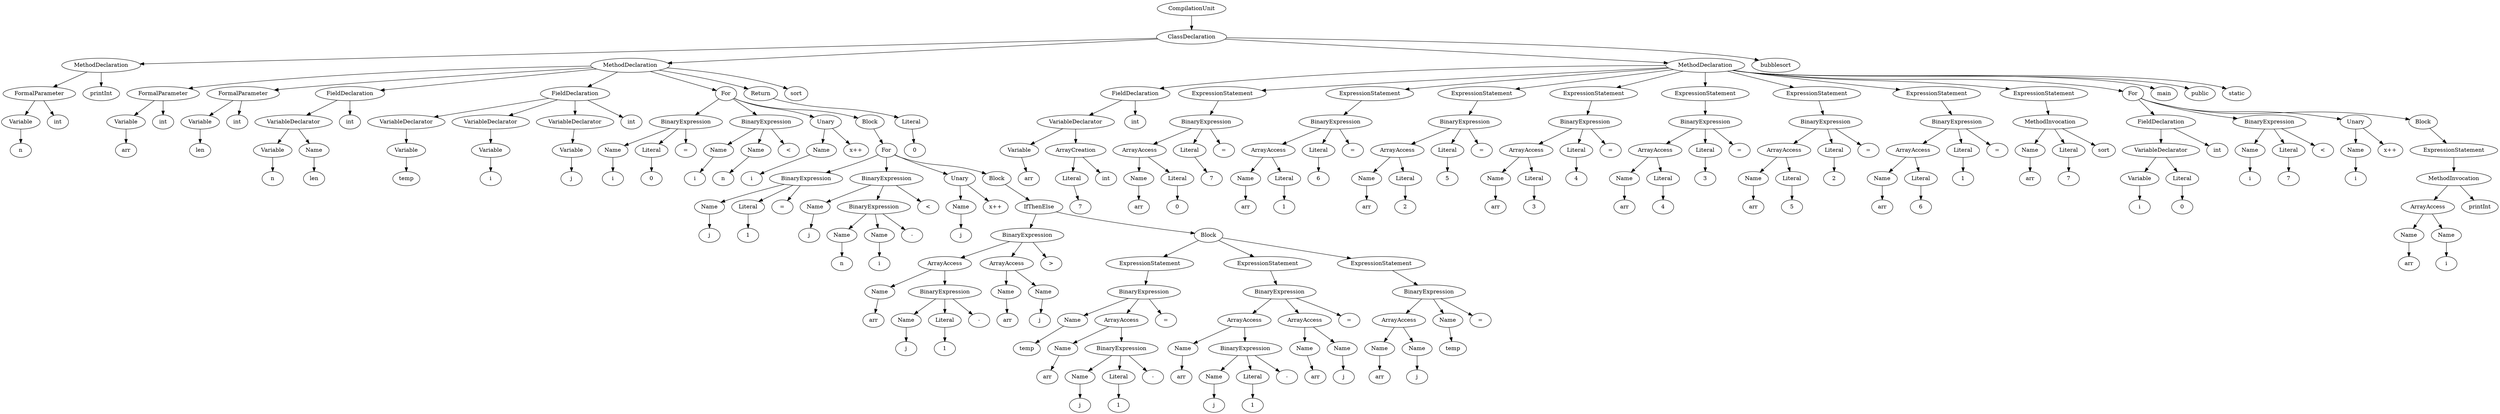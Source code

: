 digraph G {
	graph [bb="0,0,5511,1044"];
	node [label="\N"];
	1	 [height=0.5,
		label=Variable,
		pos="40.946,738",
		width=1.1374];
	2	 [height=0.5,
		label=n,
		pos="40.946,666",
		width=0.75];
	1 -> 2	 [pos="e,40.946,684.41 40.946,719.83 40.946,712.13 40.946,702.97 40.946,694.42"];
	3	 [height=0.5,
		label=FormalParameter,
		pos="86.946,810",
		width=2.022];
	3 -> 1	 [pos="e,52.028,755.34 75.576,792.2 70.132,783.68 63.509,773.31 57.518,763.94"];
	4	 [height=0.5,
		label=int,
		pos="126.95,738",
		width=0.75];
	3 -> 4	 [pos="e,117.54,754.93 97.04,791.83 101.76,783.33 107.47,773.06 112.63,763.78"];
	5	 [height=0.5,
		label=MethodDeclaration,
		pos="214.95,882",
		width=2.2026];
	5 -> 3	 [pos="e,116.47,826.61 185.26,865.3 167.41,855.26 144.5,842.37 125.29,831.57"];
	6	 [height=0.5,
		label=printInt,
		pos="214.95,810",
		width=1.0291];
	5 -> 6	 [pos="e,214.95,828.41 214.95,863.83 214.95,856.13 214.95,846.97 214.95,838.42"];
	7	 [height=0.5,
		label=Variable,
		pos="252.95,738",
		width=1.1374];
	8	 [height=0.5,
		label=arr,
		pos="252.95,666",
		width=0.75];
	7 -> 8	 [pos="e,252.95,684.41 252.95,719.83 252.95,712.13 252.95,702.97 252.95,694.42"];
	9	 [height=0.5,
		label=FormalParameter,
		pos="342.95,810",
		width=2.022];
	9 -> 7	 [pos="e,272.69,753.8 321.16,792.57 309.04,782.88 293.83,770.7 280.84,760.32"];
	10	 [height=0.5,
		label=int,
		pos="338.95,738",
		width=0.75];
	9 -> 10	 [pos="e,339.97,756.41 341.94,791.83 341.51,784.13 341,774.97 340.53,766.42"];
	11	 [height=0.5,
		label=Variable,
		pos="424.95,738",
		width=1.1374];
	12	 [height=0.5,
		label=len,
		pos="424.95,666",
		width=0.75];
	11 -> 12	 [pos="e,424.95,684.41 424.95,719.83 424.95,712.13 424.95,702.97 424.95,694.42"];
	13	 [height=0.5,
		label=FormalParameter,
		pos="510.95,810",
		width=2.022];
	13 -> 11	 [pos="e,444.1,754.04 490.13,792.57 478.63,782.94 464.21,770.88 451.87,760.54"];
	14	 [height=0.5,
		label=int,
		pos="510.95,738",
		width=0.75];
	13 -> 14	 [pos="e,510.95,756.41 510.95,791.83 510.95,784.13 510.95,774.97 510.95,766.42"];
	15	 [height=0.5,
		label=Variable,
		pos="588.95,666",
		width=1.1374];
	16	 [height=0.5,
		label=n,
		pos="588.95,594",
		width=0.75];
	15 -> 16	 [pos="e,588.95,612.41 588.95,647.83 588.95,640.13 588.95,630.97 588.95,622.42"];
	17	 [height=0.5,
		label=Name,
		pos="679.95,666",
		width=0.9027];
	18	 [height=0.5,
		label=len,
		pos="679.95,594",
		width=0.75];
	17 -> 18	 [pos="e,679.95,612.41 679.95,647.83 679.95,640.13 679.95,630.97 679.95,622.42"];
	19	 [height=0.5,
		label=VariableDeclarator,
		pos="633.95,738",
		width=2.1665];
	19 -> 15	 [pos="e,599.83,683.42 622.59,719.83 617.3,711.37 610.92,701.15 605.13,691.9"];
	19 -> 17	 [pos="e,668.82,683.42 645.55,719.83 650.96,711.37 657.49,701.15 663.4,691.9"];
	20	 [height=0.5,
		label=FieldDeclaration,
		pos="756.95,810",
		width=1.9318];
	20 -> 19	 [pos="e,662.89,754.94 728.73,793.48 711.78,783.56 690.02,770.82 671.61,760.05"];
	21	 [height=0.5,
		label=int,
		pos="756.95,738",
		width=0.75];
	20 -> 21	 [pos="e,756.95,756.41 756.95,791.83 756.95,784.13 756.95,774.97 756.95,766.42"];
	22	 [height=0.5,
		label=Variable,
		pos="879.95,666",
		width=1.1374];
	23	 [height=0.5,
		label=temp,
		pos="879.95,594",
		width=0.79437];
	22 -> 23	 [pos="e,879.95,612.41 879.95,647.83 879.95,640.13 879.95,630.97 879.95,622.42"];
	24	 [height=0.5,
		label=VariableDeclarator,
		pos="879.95,738",
		width=2.1665];
	24 -> 22	 [pos="e,879.95,684.41 879.95,719.83 879.95,712.13 879.95,702.97 879.95,694.42"];
	25	 [height=0.5,
		label=Variable,
		pos="1053.9,666",
		width=1.1374];
	26	 [height=0.5,
		label=i,
		pos="1053.9,594",
		width=0.75];
	25 -> 26	 [pos="e,1053.9,612.41 1053.9,647.83 1053.9,640.13 1053.9,630.97 1053.9,622.42"];
	27	 [height=0.5,
		label=VariableDeclarator,
		pos="1053.9,738",
		width=2.1665];
	27 -> 25	 [pos="e,1053.9,684.41 1053.9,719.83 1053.9,712.13 1053.9,702.97 1053.9,694.42"];
	28	 [height=0.5,
		label=Variable,
		pos="1200.9,666",
		width=1.1374];
	29	 [height=0.5,
		label=j,
		pos="1200.9,594",
		width=0.75];
	28 -> 29	 [pos="e,1200.9,612.41 1200.9,647.83 1200.9,640.13 1200.9,630.97 1200.9,622.42"];
	30	 [height=0.5,
		label=VariableDeclarator,
		pos="1227.9,738",
		width=2.1665];
	30 -> 28	 [pos="e,1207.7,683.91 1221.1,719.83 1218.1,711.84 1214.6,702.28 1211.2,693.45"];
	31	 [height=0.5,
		label=FieldDeclaration,
		pos="1227.9,810",
		width=1.9318];
	31 -> 24	 [pos="e,938.29,750.07 1173.6,798.75 1112.7,786.17 1014.1,765.76 948.18,752.12"];
	31 -> 27	 [pos="e,1092,753.75 1191,794.73 1164.9,783.9 1129.5,769.28 1101.3,757.59"];
	31 -> 30	 [pos="e,1227.9,756.41 1227.9,791.83 1227.9,784.13 1227.9,774.97 1227.9,766.42"];
	32	 [height=0.5,
		label=int,
		pos="1350.9,738",
		width=0.75];
	31 -> 32	 [pos="e,1330.5,749.95 1256.2,793.48 1275.8,781.96 1302,766.63 1321.9,755"];
	33	 [height=0.5,
		label=Name,
		pos="1291.9,666",
		width=0.9027];
	34	 [height=0.5,
		label=i,
		pos="1291.9,594",
		width=0.75];
	33 -> 34	 [pos="e,1291.9,612.41 1291.9,647.83 1291.9,640.13 1291.9,630.97 1291.9,622.42"];
	35	 [height=0.5,
		label=Literal,
		pos="1376.9,666",
		width=0.95686];
	36	 [height=0.5,
		label=0,
		pos="1376.9,594",
		width=0.75];
	35 -> 36	 [pos="e,1376.9,612.41 1376.9,647.83 1376.9,640.13 1376.9,630.97 1376.9,622.42"];
	37	 [height=0.5,
		label=BinaryExpression,
		pos="1468.9,738",
		width=2.0401];
	37 -> 33	 [pos="e,1317.7,677.14 1429.9,722.65 1402.8,711.98 1366.1,697.33 1333.9,684 1331.7,683.08 1329.4,682.12 1327.1,681.15"];
	37 -> 35	 [pos="e,1396.2,681.07 1446.7,720.57 1433.9,710.58 1417.8,697.95 1404.2,687.36"];
	38	 [height=0.5,
		label="=",
		pos="1455.9,666",
		width=0.75];
	37 -> 38	 [pos="e,1459.2,683.91 1465.7,719.83 1464.3,712.01 1462.6,702.69 1461,694.02"];
	39	 [height=0.5,
		label=Name,
		pos="1532.9,666",
		width=0.9027];
	40	 [height=0.5,
		label=i,
		pos="1491.9,594",
		width=0.75];
	39 -> 40	 [pos="e,1501.8,611.27 1523,648.57 1518.1,639.99 1512.1,629.48 1506.7,619.97"];
	41	 [height=0.5,
		label=Name,
		pos="1615.9,666",
		width=0.9027];
	42	 [height=0.5,
		label=n,
		pos="1563.9,594",
		width=0.75];
	41 -> 42	 [pos="e,1575.8,610.44 1603.6,648.94 1597.1,639.93 1589,628.72 1581.8,618.77"];
	43	 [height=0.5,
		label=BinaryExpression,
		pos="1633.9,738",
		width=2.0401];
	43 -> 39	 [pos="e,1553,680.27 1610,720.94 1595.5,710.58 1576.8,697.29 1561.5,686.38"];
	43 -> 41	 [pos="e,1620.4,683.91 1629.4,719.83 1627.4,711.93 1625.1,702.49 1622.9,693.74"];
	44	 [height=0.5,
		label="<",
		pos="1692.9,666",
		width=0.75];
	43 -> 44	 [pos="e,1679.7,682.12 1648.5,720.2 1656,711.09 1665.2,699.87 1673.3,690.01"];
	45	 [height=0.5,
		label=Name,
		pos="1769.9,666",
		width=0.9027];
	46	 [height=0.5,
		label=i,
		pos="1635.9,594",
		width=0.75];
	45 -> 46	 [pos="e,1657.3,605.45 1746.6,653.46 1724.3,641.45 1690.5,623.29 1666.1,610.19"];
	47	 [height=0.5,
		label=Unary,
		pos="1769.9,738",
		width=0.9027];
	47 -> 45	 [pos="e,1769.9,684.41 1769.9,719.83 1769.9,712.13 1769.9,702.97 1769.9,694.42"];
	48	 [height=0.5,
		label="x++",
		pos="1846.9,666",
		width=0.75];
	47 -> 48	 [pos="e,1831.1,680.85 1786.7,722.38 1797.5,712.27 1811.7,698.96 1823.6,687.81"];
	49	 [height=0.5,
		label=Name,
		pos="1535.9,522",
		width=0.9027];
	50	 [height=0.5,
		label=j,
		pos="1535.9,450",
		width=0.75];
	49 -> 50	 [pos="e,1535.9,468.41 1535.9,503.83 1535.9,496.13 1535.9,486.97 1535.9,478.42"];
	51	 [height=0.5,
		label=Literal,
		pos="1620.9,522",
		width=0.95686];
	52	 [height=0.5,
		label=1,
		pos="1620.9,450",
		width=0.75];
	51 -> 52	 [pos="e,1620.9,468.41 1620.9,503.83 1620.9,496.13 1620.9,486.97 1620.9,478.42"];
	53	 [height=0.5,
		label=BinaryExpression,
		pos="1753.9,594",
		width=2.0401];
	53 -> 49	 [pos="e,1561.5,533.48 1704.9,580.49 1669.4,570.31 1620.3,555.51 1577.9,540 1575.7,539.17 1573.4,538.28 1571,537.37"];
	53 -> 51	 [pos="e,1645.1,535.08 1723.4,577.48 1702.7,566.27 1675.4,551.45 1654.1,539.95"];
	54	 [height=0.5,
		label="=",
		pos="1699.9,522",
		width=0.75];
	53 -> 54	 [pos="e,1712,538.12 1740.6,576.2 1733.8,567.18 1725.5,556.1 1718.2,546.31"];
	55	 [height=0.5,
		label=Name,
		pos="1776.9,522",
		width=0.9027];
	56	 [height=0.5,
		label=j,
		pos="1758.9,450",
		width=0.75];
	55 -> 56	 [pos="e,1763.4,467.91 1772.4,503.83 1770.4,495.93 1768.1,486.49 1765.9,477.74"];
	57	 [height=0.5,
		label=Name,
		pos="1835.9,450",
		width=0.9027];
	58	 [height=0.5,
		label=n,
		pos="1835.9,378",
		width=0.75];
	57 -> 58	 [pos="e,1835.9,396.41 1835.9,431.83 1835.9,424.13 1835.9,414.97 1835.9,406.42"];
	59	 [height=0.5,
		label=Name,
		pos="1918.9,450",
		width=0.9027];
	60	 [height=0.5,
		label=i,
		pos="1918.9,378",
		width=0.75];
	59 -> 60	 [pos="e,1918.9,396.41 1918.9,431.83 1918.9,424.13 1918.9,414.97 1918.9,406.42"];
	61	 [height=0.5,
		label=BinaryExpression,
		pos="1900.9,522",
		width=2.0401];
	61 -> 57	 [pos="e,1850.5,466.12 1884.9,504.2 1876.6,495 1866.3,483.65 1857.4,473.71"];
	61 -> 59	 [pos="e,1914.5,467.91 1905.5,503.83 1907.5,495.93 1909.8,486.49 1912,477.74"];
	62	 [height=0.5,
		label="-",
		pos="1995.9,450",
		width=0.75];
	61 -> 62	 [pos="e,1977.9,463.67 1923.9,504.57 1937.8,494.06 1955.5,480.65 1969.9,469.75"];
	63	 [height=0.5,
		label=BinaryExpression,
		pos="1918.9,594",
		width=2.0401];
	63 -> 55	 [pos="e,1801.1,534.24 1886.7,577.66 1863.9,566.07 1833.2,550.54 1810.2,538.84"];
	63 -> 61	 [pos="e,1905.5,540.41 1914.4,575.83 1912.5,568.05 1910.1,558.77 1908,550.13"];
	64	 [height=0.5,
		label="<",
		pos="2018.9,522",
		width=0.75];
	63 -> 64	 [pos="e,2000.4,535.34 1942.6,576.94 1957.6,566.2 1976.8,552.32 1992.3,541.2"];
	65	 [height=0.5,
		label=Name,
		pos="2095.9,522",
		width=0.9027];
	66	 [height=0.5,
		label=j,
		pos="2095.9,450",
		width=0.75];
	65 -> 66	 [pos="e,2095.9,468.41 2095.9,503.83 2095.9,496.13 2095.9,486.97 2095.9,478.42"];
	67	 [height=0.5,
		label=Unary,
		pos="2077.9,594",
		width=0.9027];
	67 -> 65	 [pos="e,2091.5,539.91 2082.5,575.83 2084.5,567.93 2086.8,558.49 2089,549.74"];
	68	 [height=0.5,
		label="x++",
		pos="2172.9,522",
		width=0.75];
	67 -> 68	 [pos="e,2155,535.57 2097.2,579.43 2111.4,568.61 2131.1,553.74 2146.8,541.84"];
	69	 [height=0.5,
		label=Name,
		pos="1891.9,306",
		width=0.9027];
	70	 [height=0.5,
		label=arr,
		pos="1872.9,234",
		width=0.75];
	69 -> 70	 [pos="e,1877.7,251.91 1887.2,287.83 1885.1,279.93 1882.6,270.49 1880.3,261.74"];
	71	 [height=0.5,
		label=Name,
		pos="1949.9,234",
		width=0.9027];
	72	 [height=0.5,
		label=j,
		pos="1949.9,162",
		width=0.75];
	71 -> 72	 [pos="e,1949.9,180.41 1949.9,215.83 1949.9,208.13 1949.9,198.97 1949.9,190.42"];
	73	 [height=0.5,
		label=Literal,
		pos="2034.9,234",
		width=0.95686];
	74	 [height=0.5,
		label=1,
		pos="2034.9,162",
		width=0.75];
	73 -> 74	 [pos="e,2034.9,180.41 2034.9,215.83 2034.9,208.13 2034.9,198.97 2034.9,190.42"];
	75	 [height=0.5,
		label=BinaryExpression,
		pos="2034.9,306",
		width=2.0401];
	75 -> 71	 [pos="e,1967.7,249.07 2014.4,288.57 2002.7,278.67 1987.9,266.19 1975.5,255.66"];
	75 -> 73	 [pos="e,2034.9,252.41 2034.9,287.83 2034.9,280.13 2034.9,270.97 2034.9,262.42"];
	76	 [height=0.5,
		label="-",
		pos="2113.9,234",
		width=0.75];
	75 -> 76	 [pos="e,2097.9,248.6 2054.1,288.57 2065,278.63 2078.7,266.09 2090.3,255.53"];
	77	 [height=0.5,
		label=ArrayAccess,
		pos="2034.9,378",
		width=1.5526];
	77 -> 69	 [pos="e,1916.1,318.15 2004.6,362.73 1981.3,351 1949.2,334.8 1925.2,322.72"];
	77 -> 75	 [pos="e,2034.9,324.41 2034.9,359.83 2034.9,352.13 2034.9,342.97 2034.9,334.42"];
	78	 [height=0.5,
		label=Name,
		pos="2182.9,306",
		width=0.9027];
	79	 [height=0.5,
		label=arr,
		pos="2185.9,234",
		width=0.75];
	78 -> 79	 [pos="e,2185.2,252.41 2183.7,287.83 2184,280.13 2184.4,270.97 2184.8,262.42"];
	80	 [height=0.5,
		label=Name,
		pos="2265.9,306",
		width=0.9027];
	81	 [height=0.5,
		label=j,
		pos="2262.9,234",
		width=0.75];
	80 -> 81	 [pos="e,2263.7,252.41 2265.2,287.83 2264.9,280.13 2264.5,270.97 2264.1,262.42"];
	82	 [height=0.5,
		label=ArrayAccess,
		pos="2193.9,378",
		width=1.5526];
	82 -> 78	 [pos="e,2185.8,324.41 2191.2,359.83 2190,352.13 2188.6,342.97 2187.3,334.42"];
	82 -> 80	 [pos="e,2250.2,321.8 2211.4,360.57 2220.9,351.06 2232.8,339.17 2243,328.91"];
	83	 [height=0.5,
		label=BinaryExpression,
		pos="2244.9,450",
		width=2.0401];
	83 -> 77	 [pos="e,2073.4,391.18 2202.2,435.34 2167.7,423.5 2119.1,406.85 2083.2,394.53"];
	83 -> 82	 [pos="e,2206.4,395.59 2232.3,432.2 2226.3,423.66 2218.9,413.26 2212.3,403.86"];
	84	 [height=0.5,
		label=">",
		pos="2294.9,378",
		width=0.75];
	83 -> 84	 [pos="e,2283.4,394.61 2257.3,432.2 2263.4,423.4 2270.9,412.63 2277.6,403.02"];
	85	 [height=0.5,
		label=Name,
		pos="2339.9,234",
		width=0.9027];
	86	 [height=0.5,
		label=temp,
		pos="2242.9,162",
		width=0.79437];
	85 -> 86	 [pos="e,2261.6,175.82 2320.3,219.43 2305.8,208.68 2286,193.93 2270,182.06"];
	87	 [height=0.5,
		label=Name,
		pos="2321.9,162",
		width=0.9027];
	88	 [height=0.5,
		label=arr,
		pos="2270.9,90",
		width=0.75];
	87 -> 88	 [pos="e,2282.6,106.44 2309.9,144.94 2303.5,135.93 2295.5,124.72 2288.5,114.77"];
	89	 [height=0.5,
		label=Name,
		pos="2347.9,90",
		width=0.9027];
	90	 [height=0.5,
		label=j,
		pos="2347.9,18",
		width=0.75];
	89 -> 90	 [pos="e,2347.9,36.413 2347.9,71.831 2347.9,64.131 2347.9,54.974 2347.9,46.417"];
	91	 [height=0.5,
		label=Literal,
		pos="2432.9,90",
		width=0.95686];
	92	 [height=0.5,
		label=1,
		pos="2432.9,18",
		width=0.75];
	91 -> 92	 [pos="e,2432.9,36.413 2432.9,71.831 2432.9,64.131 2432.9,54.974 2432.9,46.417"];
	93	 [height=0.5,
		label=BinaryExpression,
		pos="2445.9,162",
		width=2.0401];
	93 -> 89	 [pos="e,2367.8,104.6 2422.2,144.57 2408.3,134.34 2390.6,121.36 2376,110.62"];
	93 -> 91	 [pos="e,2436.3,108.41 2442.7,143.83 2441.3,136.13 2439.6,126.97 2438.1,118.42"];
	94	 [height=0.5,
		label="-",
		pos="2511.9,90",
		width=0.75];
	93 -> 94	 [pos="e,2497.6,105.64 2462.3,144.2 2470.8,134.87 2481.4,123.32 2490.6,113.29"];
	95	 [height=0.5,
		label=ArrayAccess,
		pos="2445.9,234",
		width=1.5526];
	95 -> 87	 [pos="e,2344.5,175.11 2418.7,218.2 2399.4,207 2373.5,191.94 2353.3,180.23"];
	95 -> 93	 [pos="e,2445.9,180.41 2445.9,215.83 2445.9,208.13 2445.9,198.97 2445.9,190.42"];
	96	 [height=0.5,
		label=BinaryExpression,
		pos="2477.9,306",
		width=2.0401];
	96 -> 85	 [pos="e,2363.8,246.46 2446.6,289.66 2424.6,278.19 2395.3,262.88 2372.9,251.21"];
	96 -> 95	 [pos="e,2453.9,251.91 2469.9,287.83 2466.3,279.75 2462,270.08 2458,261.17"];
	97	 [height=0.5,
		label="=",
		pos="2546.9,234",
		width=0.75];
	96 -> 97	 [pos="e,2532,249.64 2495,288.2 2504,278.78 2515.2,267.1 2524.9,256.99"];
	98	 [height=0.5,
		label=ExpressionStatement,
		pos="2541.9,378",
		width=2.3651];
	98 -> 96	 [pos="e,2493.6,323.59 2526.1,360.2 2518.4,351.48 2508.9,340.83 2500.4,331.28"];
	99	 [height=0.5,
		label=Name,
		pos="2602.9,162",
		width=0.9027];
	100	 [height=0.5,
		label=arr,
		pos="2583.9,90",
		width=0.75];
	99 -> 100	 [pos="e,2588.7,107.91 2598.2,143.83 2596.1,135.93 2593.6,126.49 2591.3,117.74"];
	101	 [height=0.5,
		label=Name,
		pos="2660.9,90",
		width=0.9027];
	102	 [height=0.5,
		label=j,
		pos="2660.9,18",
		width=0.75];
	101 -> 102	 [pos="e,2660.9,36.413 2660.9,71.831 2660.9,64.131 2660.9,54.974 2660.9,46.417"];
	103	 [height=0.5,
		label=Literal,
		pos="2745.9,90",
		width=0.95686];
	104	 [height=0.5,
		label=1,
		pos="2745.9,18",
		width=0.75];
	103 -> 104	 [pos="e,2745.9,36.413 2745.9,71.831 2745.9,64.131 2745.9,54.974 2745.9,46.417"];
	105	 [height=0.5,
		label=BinaryExpression,
		pos="2745.9,162",
		width=2.0401];
	105 -> 101	 [pos="e,2678.7,105.07 2725.4,144.57 2713.7,134.67 2698.9,122.19 2686.5,111.66"];
	105 -> 103	 [pos="e,2745.9,108.41 2745.9,143.83 2745.9,136.13 2745.9,126.97 2745.9,118.42"];
	106	 [height=0.5,
		label="-",
		pos="2824.9,90",
		width=0.75];
	105 -> 106	 [pos="e,2808.9,104.6 2765.1,144.57 2776,134.63 2789.7,122.09 2801.3,111.53"];
	107	 [height=0.5,
		label=ArrayAccess,
		pos="2745.9,234",
		width=1.5526];
	107 -> 99	 [pos="e,2627.1,174.15 2715.6,218.73 2692.3,207 2660.2,190.8 2636.2,178.72"];
	107 -> 105	 [pos="e,2745.9,180.41 2745.9,215.83 2745.9,208.13 2745.9,198.97 2745.9,190.42"];
	108	 [height=0.5,
		label=Name,
		pos="2875.9,162",
		width=0.9027];
	109	 [height=0.5,
		label=arr,
		pos="2896.9,90",
		width=0.75];
	108 -> 109	 [pos="e,2891.7,107.84 2881.1,144.2 2883.5,136.15 2886.3,126.46 2888.9,117.51"];
	110	 [height=0.5,
		label=Name,
		pos="2958.9,162",
		width=0.9027];
	111	 [height=0.5,
		label=j,
		pos="2968.9,90",
		width=0.75];
	110 -> 111	 [pos="e,2966.4,108.41 2961.5,143.83 2962.5,136.13 2963.8,126.97 2965,118.42"];
	112	 [height=0.5,
		label=ArrayAccess,
		pos="2875.9,234",
		width=1.5526];
	112 -> 108	 [pos="e,2875.9,180.41 2875.9,215.83 2875.9,208.13 2875.9,198.97 2875.9,190.42"];
	112 -> 110	 [pos="e,2941.4,177.23 2895.6,216.94 2907,207.04 2921.5,194.48 2933.7,183.87"];
	113	 [height=0.5,
		label=BinaryExpression,
		pos="2866.9,306",
		width=2.0401];
	113 -> 107	 [pos="e,2772.6,249.87 2838.9,289.3 2821.7,279.09 2799.6,265.94 2781.3,255.02"];
	113 -> 112	 [pos="e,2873.6,252.41 2869.2,287.83 2870.2,280.13 2871.3,270.97 2872.4,262.42"];
	114	 [height=0.5,
		label="=",
		pos="2976.9,234",
		width=0.75];
	113 -> 114	 [pos="e,2957.5,246.72 2892.7,289.12 2909.6,278.08 2931.6,263.65 2948.9,252.33"];
	115	 [height=0.5,
		label=ExpressionStatement,
		pos="2739.9,378",
		width=2.3651];
	115 -> 113	 [pos="e,2837.8,322.53 2769.7,361.12 2787.4,351.07 2810.1,338.23 2829.1,327.46"];
	116	 [height=0.5,
		label=Name,
		pos="3041.9,162",
		width=0.9027];
	117	 [height=0.5,
		label=arr,
		pos="3041.9,90",
		width=0.75];
	116 -> 117	 [pos="e,3041.9,108.41 3041.9,143.83 3041.9,136.13 3041.9,126.97 3041.9,118.42"];
	118	 [height=0.5,
		label=Name,
		pos="3124.9,162",
		width=0.9027];
	119	 [height=0.5,
		label=j,
		pos="3124.9,90",
		width=0.75];
	118 -> 119	 [pos="e,3124.9,108.41 3124.9,143.83 3124.9,136.13 3124.9,126.97 3124.9,118.42"];
	120	 [height=0.5,
		label=ArrayAccess,
		pos="3087.9,234",
		width=1.5526];
	120 -> 116	 [pos="e,3052.9,179.1 3076.6,216.2 3071.1,207.62 3064.4,197.16 3058.4,187.73"];
	120 -> 118	 [pos="e,3116,179.34 3097.1,216.2 3101.4,207.86 3106.6,197.74 3111.3,188.52"];
	121	 [height=0.5,
		label=Name,
		pos="3193.9,234",
		width=0.9027];
	122	 [height=0.5,
		label=temp,
		pos="3203.9,162",
		width=0.79437];
	121 -> 122	 [pos="e,3201.4,180.41 3196.5,215.83 3197.5,208.13 3198.8,198.97 3200,190.42"];
	123	 [height=0.5,
		label=BinaryExpression,
		pos="3140.9,306",
		width=2.0401];
	123 -> 120	 [pos="e,3100.9,251.59 3127.8,288.2 3121.6,279.66 3113.9,269.26 3107,259.86"];
	123 -> 121	 [pos="e,3181.4,251.1 3154,288.2 3160.4,279.53 3168.2,268.95 3175.2,259.44"];
	124	 [height=0.5,
		label="=",
		pos="3270.9,234",
		width=0.75];
	123 -> 124	 [pos="e,3250.2,245.51 3170.8,289.48 3191.9,277.76 3220.2,262.11 3241.3,250.41"];
	125	 [height=0.5,
		label=ExpressionStatement,
		pos="3065.9,378",
		width=2.3651];
	125 -> 123	 [pos="e,3122.6,323.59 3084.5,360.2 3093.7,351.31 3105.1,340.4 3115.2,330.71"];
	126	 [height=0.5,
		label=Block,
		pos="2581.9,450",
		width=0.88464];
	126 -> 98	 [pos="e,2552,396.02 2572.3,432.57 2567.7,424.27 2562,414.15 2556.9,404.89"];
	126 -> 115	 [pos="e,2703.9,394.44 2607,438.59 2630.4,427.9 2666,411.68 2694.5,398.71"];
	126 -> 125	 [pos="e,2996,388.41 2613,445.39 2687.2,434.34 2877.1,406.09 2986,389.89"];
	127	 [height=0.5,
		label=IfThenElse,
		pos="2267.9,522",
		width=1.3902];
	127 -> 83	 [pos="e,2250.8,468.41 2262.1,503.83 2259.7,496.05 2256.7,486.77 2253.9,478.13"];
	127 -> 126	 [pos="e,2551.5,455.55 2305.6,509.98 2312.6,507.88 2320,505.79 2326.9,504 2402.2,484.6 2491.2,466.94 2541.7,457.4"];
	128	 [height=0.5,
		label=Block,
		pos="2159.9,594",
		width=0.88464];
	128 -> 127	 [pos="e,2244.2,537.85 2180.8,580.12 2196.4,569.72 2218,555.31 2235.8,543.44"];
	129	 [height=0.5,
		label=For,
		pos="1918.9,666",
		width=0.75];
	129 -> 53	 [pos="e,1792.6,609.4 1897.4,654.91 1892.6,652.57 1887.6,650.16 1882.9,648 1856.5,635.85 1826.4,623.22 1802,613.23"];
	129 -> 63	 [pos="e,1918.9,612.41 1918.9,647.83 1918.9,640.13 1918.9,630.97 1918.9,622.42"];
	129 -> 67	 [pos="e,2051.9,605 1940.6,654.97 1945.3,652.63 1950.3,650.2 1954.9,648 1984.2,634.27 2017.8,619.58 2042.5,608.99"];
	129 -> 128	 [pos="e,2135.5,605.66 1939.9,654.44 1944.7,652.08 1949.9,649.77 1954.9,648 2025.3,623.12 2048,635.11 2118.9,612 2121.3,611.22 2123.8,610.35 \
2126.2,609.42"];
	130	 [height=0.5,
		label=Block,
		pos="1878.9,738",
		width=0.88464];
	130 -> 129	 [pos="e,1909.4,683.27 1888.6,720.57 1893.3,712.08 1899.1,701.69 1904.4,692.27"];
	131	 [height=0.5,
		label=For,
		pos="1550.9,810",
		width=0.75];
	131 -> 37	 [pos="e,1488.7,755.34 1534.4,795.43 1523.4,785.83 1508.9,773.04 1496.2,761.97"];
	131 -> 43	 [pos="e,1614,755.34 1567.7,795.43 1578.8,785.83 1593.5,773.04 1606.3,761.97"];
	131 -> 47	 [pos="e,1742.3,747.51 1572,798.65 1576.8,796.27 1582,793.91 1586.9,792 1642.5,770.59 1659,773.42 1715.9,756 1721.3,754.36 1727,752.55 \
1732.5,750.74"];
	131 -> 130	 [pos="e,1850.3,746.26 1571.8,798.23 1576.7,795.88 1581.9,793.63 1586.9,792 1682.9,761.1 1712.3,776.93 1810.9,756 1820.6,753.95 1831,751.4 \
1840.6,748.87"];
	132	 [height=0.5,
		label=Literal,
		pos="1976.9,738",
		width=0.95686];
	133	 [height=0.5,
		label=0,
		pos="1990.9,666",
		width=0.75];
	132 -> 133	 [pos="e,1987.5,683.91 1980.5,719.83 1982,711.93 1983.9,702.49 1985.6,693.74"];
	134	 [height=0.5,
		label=Return,
		pos="1629.9,810",
		width=0.95686];
	134 -> 132	 [pos="e,1948.2,748.07 1656,797.88 1661.5,795.66 1667.3,793.56 1672.9,792 1779.8,762.35 1811.8,780.78 1919.9,756 1925.9,754.63 1932.1,752.94 \
1938.2,751.15"];
	135	 [height=0.5,
		label=MethodDeclaration,
		pos="1347.9,882",
		width=2.2026];
	135 -> 9	 [pos="e,395.95,822.37 1269.6,878.89 1078.2,871.04 590.54,849.54 428.95,828 421.48,827.01 413.7,825.72 406,824.31"];
	135 -> 13	 [pos="e,577.14,817.55 1272.3,876.57 1148.1,867.51 893.32,848.28 677.95,828 648.34,825.21 615.82,821.79 587.41,818.68"];
	135 -> 20	 [pos="e,820.23,817.71 1277.8,873.46 1165.2,859.74 944.99,832.91 830.32,818.94"];
	135 -> 31	 [pos="e,1255.9,826.78 1319.8,865.12 1303.4,855.28 1282.5,842.76 1264.8,832.13"];
	135 -> 131	 [pos="e,1527,818.5 1391,866.73 1428.7,853.36 1482.7,834.19 1517.3,821.92"];
	135 -> 134	 [pos="e,1603.8,821.78 1410.6,870.94 1459.3,861.61 1528.2,846.78 1586.9,828 1589.4,827.22 1591.9,826.37 1594.3,825.46"];
	136	 [height=0.5,
		label=sort,
		pos="1708.9,810",
		width=0.75];
	135 -> 136	 [pos="e,1688.1,821.75 1422.7,875.98 1489.6,869.09 1589.6,855.09 1672.9,828 1674.8,827.38 1676.8,826.68 1678.7,825.92"];
	137	 [height=0.5,
		label=Variable,
		pos="2234.9,666",
		width=1.1374];
	138	 [height=0.5,
		label=arr,
		pos="2236.9,594",
		width=0.75];
	137 -> 138	 [pos="e,2236.4,612.41 2235.5,647.83 2235.7,640.13 2235.9,630.97 2236.2,622.42"];
	139	 [height=0.5,
		label=Literal,
		pos="2321.9,594",
		width=0.95686];
	140	 [height=0.5,
		label=7,
		pos="2362.9,522",
		width=0.75];
	139 -> 140	 [pos="e,2353.1,539.27 2331.9,576.57 2336.8,567.99 2342.7,557.48 2348.2,547.97"];
	141	 [height=0.5,
		label=ArrayCreation,
		pos="2355.9,666",
		width=1.7151];
	141 -> 139	 [pos="e,2330.4,611.91 2347.4,647.83 2343.6,639.75 2339,630.08 2334.8,621.17"];
	142	 [height=0.5,
		label=int,
		pos="2400.9,594",
		width=0.75];
	141 -> 142	 [pos="e,2390.3,611.1 2367.1,648.2 2372.4,639.62 2379,629.16 2384.9,619.73"];
	143	 [height=0.5,
		label=VariableDeclarator,
		pos="2355.9,738",
		width=2.1665];
	143 -> 137	 [pos="e,2259.5,680.58 2327.6,721.12 2309.8,710.55 2286.8,696.87 2268.2,685.79"];
	143 -> 141	 [pos="e,2355.9,684.41 2355.9,719.83 2355.9,712.13 2355.9,702.97 2355.9,694.42"];
	144	 [height=0.5,
		label=FieldDeclaration,
		pos="2491.9,810",
		width=1.9318];
	144 -> 143	 [pos="e,2387.2,754.52 2461.1,793.66 2441.8,783.47 2416.9,770.25 2396.1,759.24"];
	145	 [height=0.5,
		label=int,
		pos="2491.9,738",
		width=0.75];
	144 -> 145	 [pos="e,2491.9,756.41 2491.9,791.83 2491.9,784.13 2491.9,774.97 2491.9,766.42"];
	146	 [height=0.5,
		label=Name,
		pos="2477.9,594",
		width=0.9027];
	147	 [height=0.5,
		label=arr,
		pos="2477.9,522",
		width=0.75];
	146 -> 147	 [pos="e,2477.9,540.41 2477.9,575.83 2477.9,568.13 2477.9,558.97 2477.9,550.42"];
	148	 [height=0.5,
		label=Literal,
		pos="2562.9,594",
		width=0.95686];
	149	 [height=0.5,
		label=0,
		pos="2562.9,522",
		width=0.75];
	148 -> 149	 [pos="e,2562.9,540.41 2562.9,575.83 2562.9,568.13 2562.9,558.97 2562.9,550.42"];
	150	 [height=0.5,
		label=ArrayAccess,
		pos="2491.9,666",
		width=1.5526];
	150 -> 146	 [pos="e,2481.4,611.91 2488.4,647.83 2486.9,639.93 2485,630.49 2483.3,621.74"];
	150 -> 148	 [pos="e,2546.9,610.28 2509.1,648.57 2518.3,639.28 2529.7,627.73 2539.6,617.64"];
	151	 [height=0.5,
		label=Literal,
		pos="2599.9,666",
		width=0.95686];
	152	 [height=0.5,
		label=7,
		pos="2641.9,594",
		width=0.75];
	151 -> 152	 [pos="e,2631.9,611.27 2610.1,648.57 2615.1,639.99 2621.3,629.48 2626.8,619.97"];
	153	 [height=0.5,
		label=BinaryExpression,
		pos="2610.9,738",
		width=2.0401];
	153 -> 150	 [pos="e,2518.6,682.11 2583.3,721.3 2566.7,711.25 2545.4,698.36 2527.6,687.55"];
	153 -> 151	 [pos="e,2602.8,684.41 2608.2,719.83 2607,712.13 2605.6,702.97 2604.3,694.42"];
	154	 [height=0.5,
		label="=",
		pos="2678.9,666",
		width=0.75];
	153 -> 154	 [pos="e,2664.2,681.64 2627.8,720.2 2636.7,710.78 2647.7,699.1 2657.2,688.99"];
	155	 [height=0.5,
		label=ExpressionStatement,
		pos="2675.9,810",
		width=2.3651];
	155 -> 153	 [pos="e,2626.8,755.59 2659.9,792.2 2652,783.48 2642.4,772.83 2633.8,763.28"];
	156	 [height=0.5,
		label=Name,
		pos="2721.9,594",
		width=0.9027];
	157	 [height=0.5,
		label=arr,
		pos="2721.9,522",
		width=0.75];
	156 -> 157	 [pos="e,2721.9,540.41 2721.9,575.83 2721.9,568.13 2721.9,558.97 2721.9,550.42"];
	158	 [height=0.5,
		label=Literal,
		pos="2806.9,594",
		width=0.95686];
	159	 [height=0.5,
		label=1,
		pos="2806.9,522",
		width=0.75];
	158 -> 159	 [pos="e,2806.9,540.41 2806.9,575.83 2806.9,568.13 2806.9,558.97 2806.9,550.42"];
	160	 [height=0.5,
		label=ArrayAccess,
		pos="2779.9,666",
		width=1.5526];
	160 -> 156	 [pos="e,2735.5,610.77 2765.9,648.57 2758.7,639.6 2749.7,628.5 2741.8,618.67"];
	160 -> 158	 [pos="e,2800.2,611.91 2786.8,647.83 2789.8,639.84 2793.3,630.28 2796.7,621.45"];
	161	 [height=0.5,
		label=Literal,
		pos="2887.9,666",
		width=0.95686];
	162	 [height=0.5,
		label=6,
		pos="2887.9,594",
		width=0.75];
	161 -> 162	 [pos="e,2887.9,612.41 2887.9,647.83 2887.9,640.13 2887.9,630.97 2887.9,622.42"];
	163	 [height=0.5,
		label=BinaryExpression,
		pos="2927.9,738",
		width=2.0401];
	163 -> 160	 [pos="e,2811,681.12 2894.7,721.84 2872.7,711.13 2843.7,697.01 2820.3,685.64"];
	163 -> 161	 [pos="e,2897.6,683.42 2917.9,719.83 2913.2,711.46 2907.6,701.36 2902.5,692.19"];
	164	 [height=0.5,
		label="=",
		pos="2966.9,666",
		width=0.75];
	163 -> 164	 [pos="e,2957.5,683.42 2937.8,719.83 2942.3,711.55 2947.7,701.57 2952.6,692.47"];
	165	 [height=0.5,
		label=ExpressionStatement,
		pos="3036.9,810",
		width=2.3651];
	165 -> 163	 [pos="e,2953.8,755.11 3010.8,792.75 2996.3,783.14 2978,771.04 2962.3,760.67"];
	166	 [height=0.5,
		label=Name,
		pos="2997.9,594",
		width=0.9027];
	167	 [height=0.5,
		label=arr,
		pos="2997.9,522",
		width=0.75];
	166 -> 167	 [pos="e,2997.9,540.41 2997.9,575.83 2997.9,568.13 2997.9,558.97 2997.9,550.42"];
	168	 [height=0.5,
		label=Literal,
		pos="3082.9,594",
		width=0.95686];
	169	 [height=0.5,
		label=2,
		pos="3082.9,522",
		width=0.75];
	168 -> 169	 [pos="e,3082.9,540.41 3082.9,575.83 3082.9,568.13 3082.9,558.97 3082.9,550.42"];
	170	 [height=0.5,
		label=ArrayAccess,
		pos="3067.9,666",
		width=1.5526];
	170 -> 166	 [pos="e,3013.8,610.28 3051,648.57 3042,639.28 3030.7,627.73 3020.9,617.64"];
	170 -> 168	 [pos="e,3079.2,611.91 3071.7,647.83 3073.4,639.93 3075.3,630.49 3077.2,621.74"];
	171	 [height=0.5,
		label=Literal,
		pos="3175.9,666",
		width=0.95686];
	172	 [height=0.5,
		label=5,
		pos="3175.9,594",
		width=0.75];
	171 -> 172	 [pos="e,3175.9,612.41 3175.9,647.83 3175.9,640.13 3175.9,630.97 3175.9,622.42"];
	173	 [height=0.5,
		label=BinaryExpression,
		pos="3215.9,738",
		width=2.0401];
	173 -> 170	 [pos="e,3099,681.12 3182.7,721.84 3160.7,711.13 3131.7,697.01 3108.3,685.64"];
	173 -> 171	 [pos="e,3185.6,683.42 3205.9,719.83 3201.2,711.46 3195.6,701.36 3190.5,692.19"];
	174	 [height=0.5,
		label="=",
		pos="3254.9,666",
		width=0.75];
	173 -> 174	 [pos="e,3245.5,683.42 3225.8,719.83 3230.3,711.55 3235.7,701.57 3240.6,692.47"];
	175	 [height=0.5,
		label=ExpressionStatement,
		pos="3310.9,810",
		width=2.3651];
	175 -> 173	 [pos="e,3238.7,755.27 3287.9,792.57 3275.6,783.2 3260.2,771.51 3246.8,761.36"];
	176	 [height=0.5,
		label=Name,
		pos="3285.9,594",
		width=0.9027];
	177	 [height=0.5,
		label=arr,
		pos="3285.9,522",
		width=0.75];
	176 -> 177	 [pos="e,3285.9,540.41 3285.9,575.83 3285.9,568.13 3285.9,558.97 3285.9,550.42"];
	178	 [height=0.5,
		label=Literal,
		pos="3370.9,594",
		width=0.95686];
	179	 [height=0.5,
		label=3,
		pos="3370.9,522",
		width=0.75];
	178 -> 179	 [pos="e,3370.9,540.41 3370.9,575.83 3370.9,568.13 3370.9,558.97 3370.9,550.42"];
	180	 [height=0.5,
		label=ArrayAccess,
		pos="3355.9,666",
		width=1.5526];
	180 -> 176	 [pos="e,3301.8,610.28 3339,648.57 3330,639.28 3318.7,627.73 3308.9,617.64"];
	180 -> 178	 [pos="e,3367.2,611.91 3359.7,647.83 3361.4,639.93 3363.3,630.49 3365.2,621.74"];
	181	 [height=0.5,
		label=Literal,
		pos="3463.9,666",
		width=0.95686];
	182	 [height=0.5,
		label=4,
		pos="3463.9,594",
		width=0.75];
	181 -> 182	 [pos="e,3463.9,612.41 3463.9,647.83 3463.9,640.13 3463.9,630.97 3463.9,622.42"];
	183	 [height=0.5,
		label=BinaryExpression,
		pos="3502.9,738",
		width=2.0401];
	183 -> 180	 [pos="e,3386.8,681.12 3470,721.84 3448.1,711.13 3419.2,697.01 3396.1,685.64"];
	183 -> 181	 [pos="e,3473.4,683.42 3493.1,719.83 3488.6,711.55 3483.2,701.57 3478.3,692.47"];
	184	 [height=0.5,
		label="=",
		pos="3542.9,666",
		width=0.75];
	183 -> 184	 [pos="e,3533.5,682.93 3513,719.83 3517.8,711.33 3523.5,701.06 3528.6,691.78"];
	185	 [height=0.5,
		label=ExpressionStatement,
		pos="3541.9,810",
		width=2.3651];
	185 -> 183	 [pos="e,3512.6,755.91 3532.1,791.83 3527.7,783.67 3522.4,773.87 3517.5,764.88"];
	186	 [height=0.5,
		label=Name,
		pos="3573.9,594",
		width=0.9027];
	187	 [height=0.5,
		label=arr,
		pos="3573.9,522",
		width=0.75];
	186 -> 187	 [pos="e,3573.9,540.41 3573.9,575.83 3573.9,568.13 3573.9,558.97 3573.9,550.42"];
	188	 [height=0.5,
		label=Literal,
		pos="3658.9,594",
		width=0.95686];
	189	 [height=0.5,
		label=4,
		pos="3658.9,522",
		width=0.75];
	188 -> 189	 [pos="e,3658.9,540.41 3658.9,575.83 3658.9,568.13 3658.9,558.97 3658.9,550.42"];
	190	 [height=0.5,
		label=ArrayAccess,
		pos="3643.9,666",
		width=1.5526];
	190 -> 186	 [pos="e,3589.8,610.28 3627,648.57 3618,639.28 3606.7,627.73 3596.9,617.64"];
	190 -> 188	 [pos="e,3655.2,611.91 3647.7,647.83 3649.4,639.93 3651.3,630.49 3653.2,621.74"];
	191	 [height=0.5,
		label=Literal,
		pos="3751.9,666",
		width=0.95686];
	192	 [height=0.5,
		label=3,
		pos="3751.9,594",
		width=0.75];
	191 -> 192	 [pos="e,3751.9,612.41 3751.9,647.83 3751.9,640.13 3751.9,630.97 3751.9,622.42"];
	193	 [height=0.5,
		label=BinaryExpression,
		pos="3751.9,738",
		width=2.0401];
	193 -> 190	 [pos="e,3668.6,682.44 3726.4,720.94 3711.6,711.11 3692.9,698.66 3677.1,688.09"];
	193 -> 191	 [pos="e,3751.9,684.41 3751.9,719.83 3751.9,712.13 3751.9,702.97 3751.9,694.42"];
	194	 [height=0.5,
		label="=",
		pos="3830.9,666",
		width=0.75];
	193 -> 194	 [pos="e,3814.9,680.6 3771.1,720.57 3782,710.63 3795.7,698.09 3807.3,687.53"];
	195	 [height=0.5,
		label=ExpressionStatement,
		pos="3751.9,810",
		width=2.3651];
	195 -> 193	 [pos="e,3751.9,756.41 3751.9,791.83 3751.9,784.13 3751.9,774.97 3751.9,766.42"];
	196	 [height=0.5,
		label=Name,
		pos="3861.9,594",
		width=0.9027];
	197	 [height=0.5,
		label=arr,
		pos="3861.9,522",
		width=0.75];
	196 -> 197	 [pos="e,3861.9,540.41 3861.9,575.83 3861.9,568.13 3861.9,558.97 3861.9,550.42"];
	198	 [height=0.5,
		label=Literal,
		pos="3946.9,594",
		width=0.95686];
	199	 [height=0.5,
		label=5,
		pos="3946.9,522",
		width=0.75];
	198 -> 199	 [pos="e,3946.9,540.41 3946.9,575.83 3946.9,568.13 3946.9,558.97 3946.9,550.42"];
	200	 [height=0.5,
		label=ArrayAccess,
		pos="3931.9,666",
		width=1.5526];
	200 -> 196	 [pos="e,3877.8,610.28 3915,648.57 3906,639.28 3894.7,627.73 3884.9,617.64"];
	200 -> 198	 [pos="e,3943.2,611.91 3935.7,647.83 3937.4,639.93 3939.3,630.49 3941.2,621.74"];
	201	 [height=0.5,
		label=Literal,
		pos="4039.9,666",
		width=0.95686];
	202	 [height=0.5,
		label=2,
		pos="4039.9,594",
		width=0.75];
	201 -> 202	 [pos="e,4039.9,612.41 4039.9,647.83 4039.9,640.13 4039.9,630.97 4039.9,622.42"];
	203	 [height=0.5,
		label=BinaryExpression,
		pos="4012.9,738",
		width=2.0401];
	203 -> 200	 [pos="e,3951.1,683.02 3993.3,720.57 3982.9,711.31 3969.9,699.78 3958.6,689.71"];
	203 -> 201	 [pos="e,4033.2,683.91 4019.8,719.83 4022.8,711.84 4026.3,702.28 4029.7,693.45"];
	204	 [height=0.5,
		label="=",
		pos="4118.9,666",
		width=0.75];
	203 -> 204	 [pos="e,4100,678.89 4038.1,720.94 4054.1,710.06 4074.8,695.96 4091.3,684.77"];
	205	 [height=0.5,
		label=ExpressionStatement,
		pos="3985.9,810",
		width=2.3651];
	205 -> 203	 [pos="e,4006,756.41 3992.8,791.83 3995.7,783.96 3999.2,774.57 4002.5,765.85"];
	206	 [height=0.5,
		label=Name,
		pos="4149.9,594",
		width=0.9027];
	207	 [height=0.5,
		label=arr,
		pos="4149.9,522",
		width=0.75];
	206 -> 207	 [pos="e,4149.9,540.41 4149.9,575.83 4149.9,568.13 4149.9,558.97 4149.9,550.42"];
	208	 [height=0.5,
		label=Literal,
		pos="4234.9,594",
		width=0.95686];
	209	 [height=0.5,
		label=6,
		pos="4234.9,522",
		width=0.75];
	208 -> 209	 [pos="e,4234.9,540.41 4234.9,575.83 4234.9,568.13 4234.9,558.97 4234.9,550.42"];
	210	 [height=0.5,
		label=ArrayAccess,
		pos="4219.9,666",
		width=1.5526];
	210 -> 206	 [pos="e,4165.8,610.28 4203,648.57 4194,639.28 4182.7,627.73 4172.9,617.64"];
	210 -> 208	 [pos="e,4231.2,611.91 4223.7,647.83 4225.4,639.93 4227.3,630.49 4229.2,621.74"];
	211	 [height=0.5,
		label=Literal,
		pos="4327.9,666",
		width=0.95686];
	212	 [height=0.5,
		label=1,
		pos="4327.9,594",
		width=0.75];
	211 -> 212	 [pos="e,4327.9,612.41 4327.9,647.83 4327.9,640.13 4327.9,630.97 4327.9,622.42"];
	213	 [height=0.5,
		label=BinaryExpression,
		pos="4267.9,738",
		width=2.0401];
	213 -> 210	 [pos="e,4231.8,683.84 4256.1,720.2 4250.5,711.81 4243.7,701.62 4237.5,692.36"];
	213 -> 211	 [pos="e,4314.1,682.61 4282.8,720.2 4290.3,711.22 4299.5,700.19 4307.6,690.43"];
	214	 [height=0.5,
		label="=",
		pos="4406.9,666",
		width=0.75];
	213 -> 214	 [pos="e,4385.5,677.13 4299.5,721.66 4322.6,709.7 4353.7,693.56 4376.6,681.74"];
	215	 [height=0.5,
		label=ExpressionStatement,
		pos="4196.9,810",
		width=2.3651];
	215 -> 213	 [pos="e,4250.6,755.59 4214.5,792.2 4223.3,783.31 4234,772.4 4243.6,762.71"];
	216	 [height=0.5,
		label=Name,
		pos="4483.9,666",
		width=0.9027];
	217	 [height=0.5,
		label=arr,
		pos="4483.9,594",
		width=0.75];
	216 -> 217	 [pos="e,4483.9,612.41 4483.9,647.83 4483.9,640.13 4483.9,630.97 4483.9,622.42"];
	218	 [height=0.5,
		label=Literal,
		pos="4568.9,666",
		width=0.95686];
	219	 [height=0.5,
		label=7,
		pos="4568.9,594",
		width=0.75];
	218 -> 219	 [pos="e,4568.9,612.41 4568.9,647.83 4568.9,640.13 4568.9,630.97 4568.9,622.42"];
	220	 [height=0.5,
		label=MethodInvocation,
		pos="4525.9,738",
		width=2.1123];
	220 -> 216	 [pos="e,4494.1,683.42 4515.3,719.83 4510.5,711.46 4504.6,701.36 4499.2,692.19"];
	220 -> 218	 [pos="e,4558.5,683.42 4536.8,719.83 4541.8,711.46 4547.8,701.36 4553.3,692.19"];
	221	 [height=0.5,
		label=sort,
		pos="4647.9,666",
		width=0.75];
	220 -> 221	 [pos="e,4627.5,678.05 4554.5,721.12 4573.9,709.71 4599.3,694.69 4618.8,683.21"];
	222	 [height=0.5,
		label=ExpressionStatement,
		pos="4433.9,810",
		width=2.3651];
	222 -> 220	 [pos="e,4503.9,755.27 4456.2,792.57 4468.1,783.28 4482.8,771.73 4495.7,761.64"];
	223	 [height=0.5,
		label=Variable,
		pos="4723.9,594",
		width=1.1374];
	224	 [height=0.5,
		label=i,
		pos="4723.9,522",
		width=0.75];
	223 -> 224	 [pos="e,4723.9,540.41 4723.9,575.83 4723.9,568.13 4723.9,558.97 4723.9,550.42"];
	225	 [height=0.5,
		label=Literal,
		pos="4816.9,594",
		width=0.95686];
	226	 [height=0.5,
		label=0,
		pos="4816.9,522",
		width=0.75];
	225 -> 226	 [pos="e,4816.9,540.41 4816.9,575.83 4816.9,568.13 4816.9,558.97 4816.9,550.42"];
	227	 [height=0.5,
		label=VariableDeclarator,
		pos="4770.9,666",
		width=2.1665];
	227 -> 223	 [pos="e,4735.3,611.42 4759.1,647.83 4753.6,639.37 4746.9,629.15 4740.9,619.9"];
	227 -> 225	 [pos="e,4805.8,611.42 4782.6,647.83 4788,639.37 4794.5,629.15 4800.4,619.9"];
	228	 [height=0.5,
		label=FieldDeclaration,
		pos="4770.9,738",
		width=1.9318];
	228 -> 227	 [pos="e,4770.9,684.41 4770.9,719.83 4770.9,712.13 4770.9,702.97 4770.9,694.42"];
	229	 [height=0.5,
		label=int,
		pos="4893.9,666",
		width=0.75];
	228 -> 229	 [pos="e,4873.5,677.95 4799.2,721.48 4818.8,709.96 4845,694.63 4864.9,683"];
	230	 [height=0.5,
		label=Name,
		pos="4970.9,666",
		width=0.9027];
	231	 [height=0.5,
		label=i,
		pos="4970.9,594",
		width=0.75];
	230 -> 231	 [pos="e,4970.9,612.41 4970.9,647.83 4970.9,640.13 4970.9,630.97 4970.9,622.42"];
	232	 [height=0.5,
		label=Literal,
		pos="5055.9,666",
		width=0.95686];
	233	 [height=0.5,
		label=7,
		pos="5055.9,594",
		width=0.75];
	232 -> 233	 [pos="e,5055.9,612.41 5055.9,647.83 5055.9,640.13 5055.9,630.97 5055.9,622.42"];
	234	 [height=0.5,
		label=BinaryExpression,
		pos="5013.9,738",
		width=2.0401];
	234 -> 230	 [pos="e,4981.3,683.42 5003.1,719.83 4998.1,711.46 4992.1,701.36 4986.6,692.19"];
	234 -> 232	 [pos="e,5045.8,683.42 5024.5,719.83 5029.4,711.46 5035.3,701.36 5040.7,692.19"];
	235	 [height=0.5,
		label="<",
		pos="5134.9,666",
		width=0.75];
	234 -> 235	 [pos="e,5114.6,678.11 5042,721.3 5061.2,709.9 5086.5,694.82 5105.9,683.29"];
	236	 [height=0.5,
		label=Name,
		pos="5211.9,666",
		width=0.9027];
	237	 [height=0.5,
		label=i,
		pos="5211.9,594",
		width=0.75];
	236 -> 237	 [pos="e,5211.9,612.41 5211.9,647.83 5211.9,640.13 5211.9,630.97 5211.9,622.42"];
	238	 [height=0.5,
		label=Unary,
		pos="5211.9,738",
		width=0.9027];
	238 -> 236	 [pos="e,5211.9,684.41 5211.9,719.83 5211.9,712.13 5211.9,702.97 5211.9,694.42"];
	239	 [height=0.5,
		label="x++",
		pos="5288.9,666",
		width=0.75];
	238 -> 239	 [pos="e,5273.1,680.85 5228.7,722.38 5239.5,712.27 5253.7,698.96 5265.6,687.81"];
	240	 [height=0.5,
		label=Name,
		pos="5320.9,450",
		width=0.9027];
	241	 [height=0.5,
		label=arr,
		pos="5320.9,378",
		width=0.75];
	240 -> 241	 [pos="e,5320.9,396.41 5320.9,431.83 5320.9,424.13 5320.9,414.97 5320.9,406.42"];
	242	 [height=0.5,
		label=Name,
		pos="5403.9,450",
		width=0.9027];
	243	 [height=0.5,
		label=i,
		pos="5403.9,378",
		width=0.75];
	242 -> 243	 [pos="e,5403.9,396.41 5403.9,431.83 5403.9,424.13 5403.9,414.97 5403.9,406.42"];
	244	 [height=0.5,
		label=ArrayAccess,
		pos="5362.9,522",
		width=1.5526];
	244 -> 240	 [pos="e,5331.1,467.34 5352.6,504.2 5347.6,495.77 5341.7,485.53 5336.2,476.23"];
	244 -> 242	 [pos="e,5394.1,467.34 5373.1,504.2 5377.9,495.77 5383.7,485.53 5389,476.23"];
	245	 [height=0.5,
		label=MethodInvocation,
		pos="5418.9,594",
		width=2.1123];
	245 -> 244	 [pos="e,5376.6,539.59 5405.1,576.2 5398.4,567.57 5390.2,557.04 5382.8,547.57"];
	246	 [height=0.5,
		label=printInt,
		pos="5473.9,522",
		width=1.0291];
	245 -> 246	 [pos="e,5460.9,539.1 5432.5,576.2 5439.2,567.44 5447.4,556.73 5454.7,547.15"];
	247	 [height=0.5,
		label=ExpressionStatement,
		pos="5418.9,666",
		width=2.3651];
	247 -> 245	 [pos="e,5418.9,612.41 5418.9,647.83 5418.9,640.13 5418.9,630.97 5418.9,622.42"];
	248	 [height=0.5,
		label=Block,
		pos="5355.9,738",
		width=0.88464];
	248 -> 247	 [pos="e,5403.4,683.79 5370.2,721.66 5378,712.76 5387.9,701.54 5396.6,691.51"];
	249	 [height=0.5,
		label=For,
		pos="4666.9,810",
		width=0.75];
	249 -> 228	 [pos="e,4746.5,754.93 4686,796.79 4700.5,786.77 4720.8,772.74 4737.9,760.89"];
	249 -> 234	 [pos="e,4944.9,744.16 4687.8,798.28 4692.7,795.92 4697.9,793.66 4702.9,792 4779.7,766.77 4871.1,752.69 4934.9,745.29"];
	249 -> 238	 [pos="e,5180.5,743.42 4687.4,798.16 4692.3,795.75 4697.7,793.49 4702.9,792 4871.6,743.95 4921.9,777.46 5095.9,756 5120.7,752.94 5148.4,\
748.69 5170.5,745.08"];
	249 -> 248	 [pos="e,5325.9,744.14 4687.3,798.06 4692.3,795.65 4697.7,793.42 4702.9,792 4939.4,727.96 5009.7,785.13 5252.9,756 5273.9,753.49 5297,749.56 \
5316,746"];
	250	 [height=0.5,
		label=MethodDeclaration,
		pos="3751.9,882",
		width=2.2026];
	250 -> 144	 [pos="e,2544.6,821.91 3673.1,879.92 3446.2,873.68 2794,853.95 2581.9,828 2573,826.91 2563.6,825.42 2554.4,823.76"];
	250 -> 155	 [pos="e,2757.2,815.49 3675.8,876.94 3532.4,867.39 3212.4,846.08 2942.9,828 2884.5,824.08 2818.8,819.65 2767.3,816.17"];
	250 -> 165	 [pos="e,3113.9,817.75 3679.5,874.7 3547,861.36 3266.5,833.11 3124,818.76"];
	250 -> 175	 [pos="e,3378.6,821.05 3687.3,871.45 3608,858.5 3473.6,836.56 3388.7,822.7"];
	250 -> 185	 [pos="e,3586.6,825.32 3707.9,866.91 3675.4,855.75 3630.9,840.49 3596.2,828.59"];
	250 -> 195	 [pos="e,3751.9,828.41 3751.9,863.83 3751.9,856.13 3751.9,846.97 3751.9,838.42"];
	250 -> 205	 [pos="e,3937.5,824.92 3799.3,867.43 3836.4,856.03 3888.1,840.12 3927.7,827.93"];
	250 -> 215	 [pos="e,4128,820.66 3810.1,869.66 3820,867.67 3830.3,865.71 3839.9,864 3946.2,845.19 3973.3,844.2 4079.9,828 4092.2,826.14 4105.2,824.15 \
4117.9,822.21"];
	250 -> 222	 [pos="e,4362,819.71 3808.6,869.36 3819,867.34 3829.8,865.44 3839.9,864 4039,835.8 4090.9,848.56 4290.9,828 4310.7,825.96 4332.1,823.46 \
4352,820.96"];
	250 -> 249	 [pos="e,4640.6,814.02 3808.1,869.22 3818.6,867.19 3829.6,865.32 3839.9,864 4143.7,825.21 4223,855.68 4527.9,828 4562.9,824.83 4602.5,819.53 \
4630.5,815.49"];
	251	 [height=0.5,
		label=main,
		pos="4740.9,810",
		width=0.79437];
	250 -> 251	 [pos="e,4719.4,822.03 3808.1,869.13 3818.6,867.11 3829.6,865.27 3839.9,864 4030.5,840.69 4516.6,874 4702.9,828 4705.3,827.42 4707.6,826.7 \
4710,825.87"];
	252	 [height=0.5,
		label=public,
		pos="4819.9,810",
		width=0.9027];
	250 -> 252	 [pos="e,4795.7,822.4 3808.1,869.1 3818.6,867.08 3829.6,865.25 3839.9,864 4047.3,838.99 4575.4,874.79 4778.9,828 4781.4,827.44 4783.9,826.73 \
4786.4,825.92"];
	253	 [height=0.5,
		label=static,
		pos="4899.9,810",
		width=0.81243];
	250 -> 253	 [pos="e,4877.8,822.05 3807.6,869.16 3818.3,867.11 3829.4,865.25 3839.9,864 4065.4,837.16 4640.1,880.6 4860.9,828 4863.4,827.41 4865.9,\
826.66 4868.4,825.8"];
	254	 [height=0.5,
		label=ClassDeclaration,
		pos="2589.9,954",
		width=1.9679];
	254 -> 5	 [pos="e,293.83,884.39 2519.5,951.86 2176.9,941.48 685.3,896.26 303.98,884.7"];
	254 -> 135	 [pos="e,1425.1,886.47 2520.5,949.97 2308.5,937.68 1669.6,900.65 1435.3,887.06"];
	254 -> 250	 [pos="e,3675.2,886.75 2659.2,949.71 2860.1,937.26 3443.2,901.13 3665,887.39"];
	255	 [height=0.5,
		label=bubblesort,
		pos="3896.9,882",
		width=1.336];
	254 -> 255	 [pos="e,3862.3,894.52 2661,953.38 2890.5,950.99 3610.9,940.38 3839.9,900 3844.1,899.27 3848.3,898.32 3852.6,897.24"];
	256	 [height=0.5,
		label=CompilationUnit,
		pos="2589.9,1026",
		width=1.9679];
	256 -> 254	 [pos="e,2589.9,972.41 2589.9,1007.8 2589.9,1000.1 2589.9,990.97 2589.9,982.42"];
}
